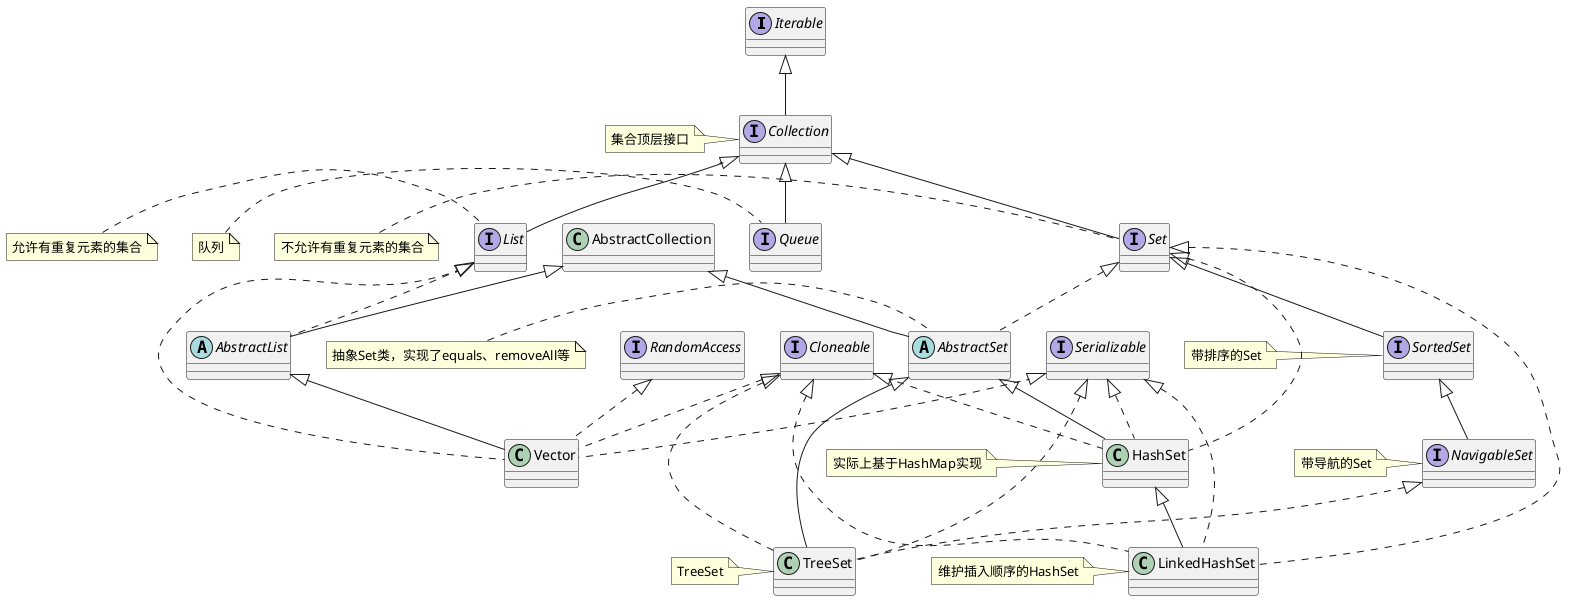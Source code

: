 @startuml

interface Iterable

interface Collection extends Iterable
note left : 集合顶层接口

interface Set extends Collection {
}
note left of Set: 不允许有重复元素的集合
interface List extends Collection
note left of List: 允许有重复元素的集合
interface Queue extends Collection
note left of Queue: 队列

abstract class AbstractSet extends AbstractCollection implements Set
note left of AbstractSet: 抽象Set类，实现了equals、removeAll等

class HashSet extends AbstractSet implements Set, Cloneable, Serializable
note left of HashSet: 实际上基于HashMap实现

class LinkedHashSet extends HashSet implements Set, Cloneable, Serializable
note left of LinkedHashSet: 维护插入顺序的HashSet

interface SortedSet extends Set
note left of SortedSet: 带排序的Set

interface NavigableSet extends SortedSet
note left of NavigableSet: 带导航的Set

class TreeSet extends AbstractSet implements NavigableSet, Cloneable, Serializable
note left of TreeSet: TreeSet

class Vector extends AbstractList implements List, RandomAccess, Cloneable, Serializable

abstract class AbstractList extends AbstractCollection implements List

@enduml